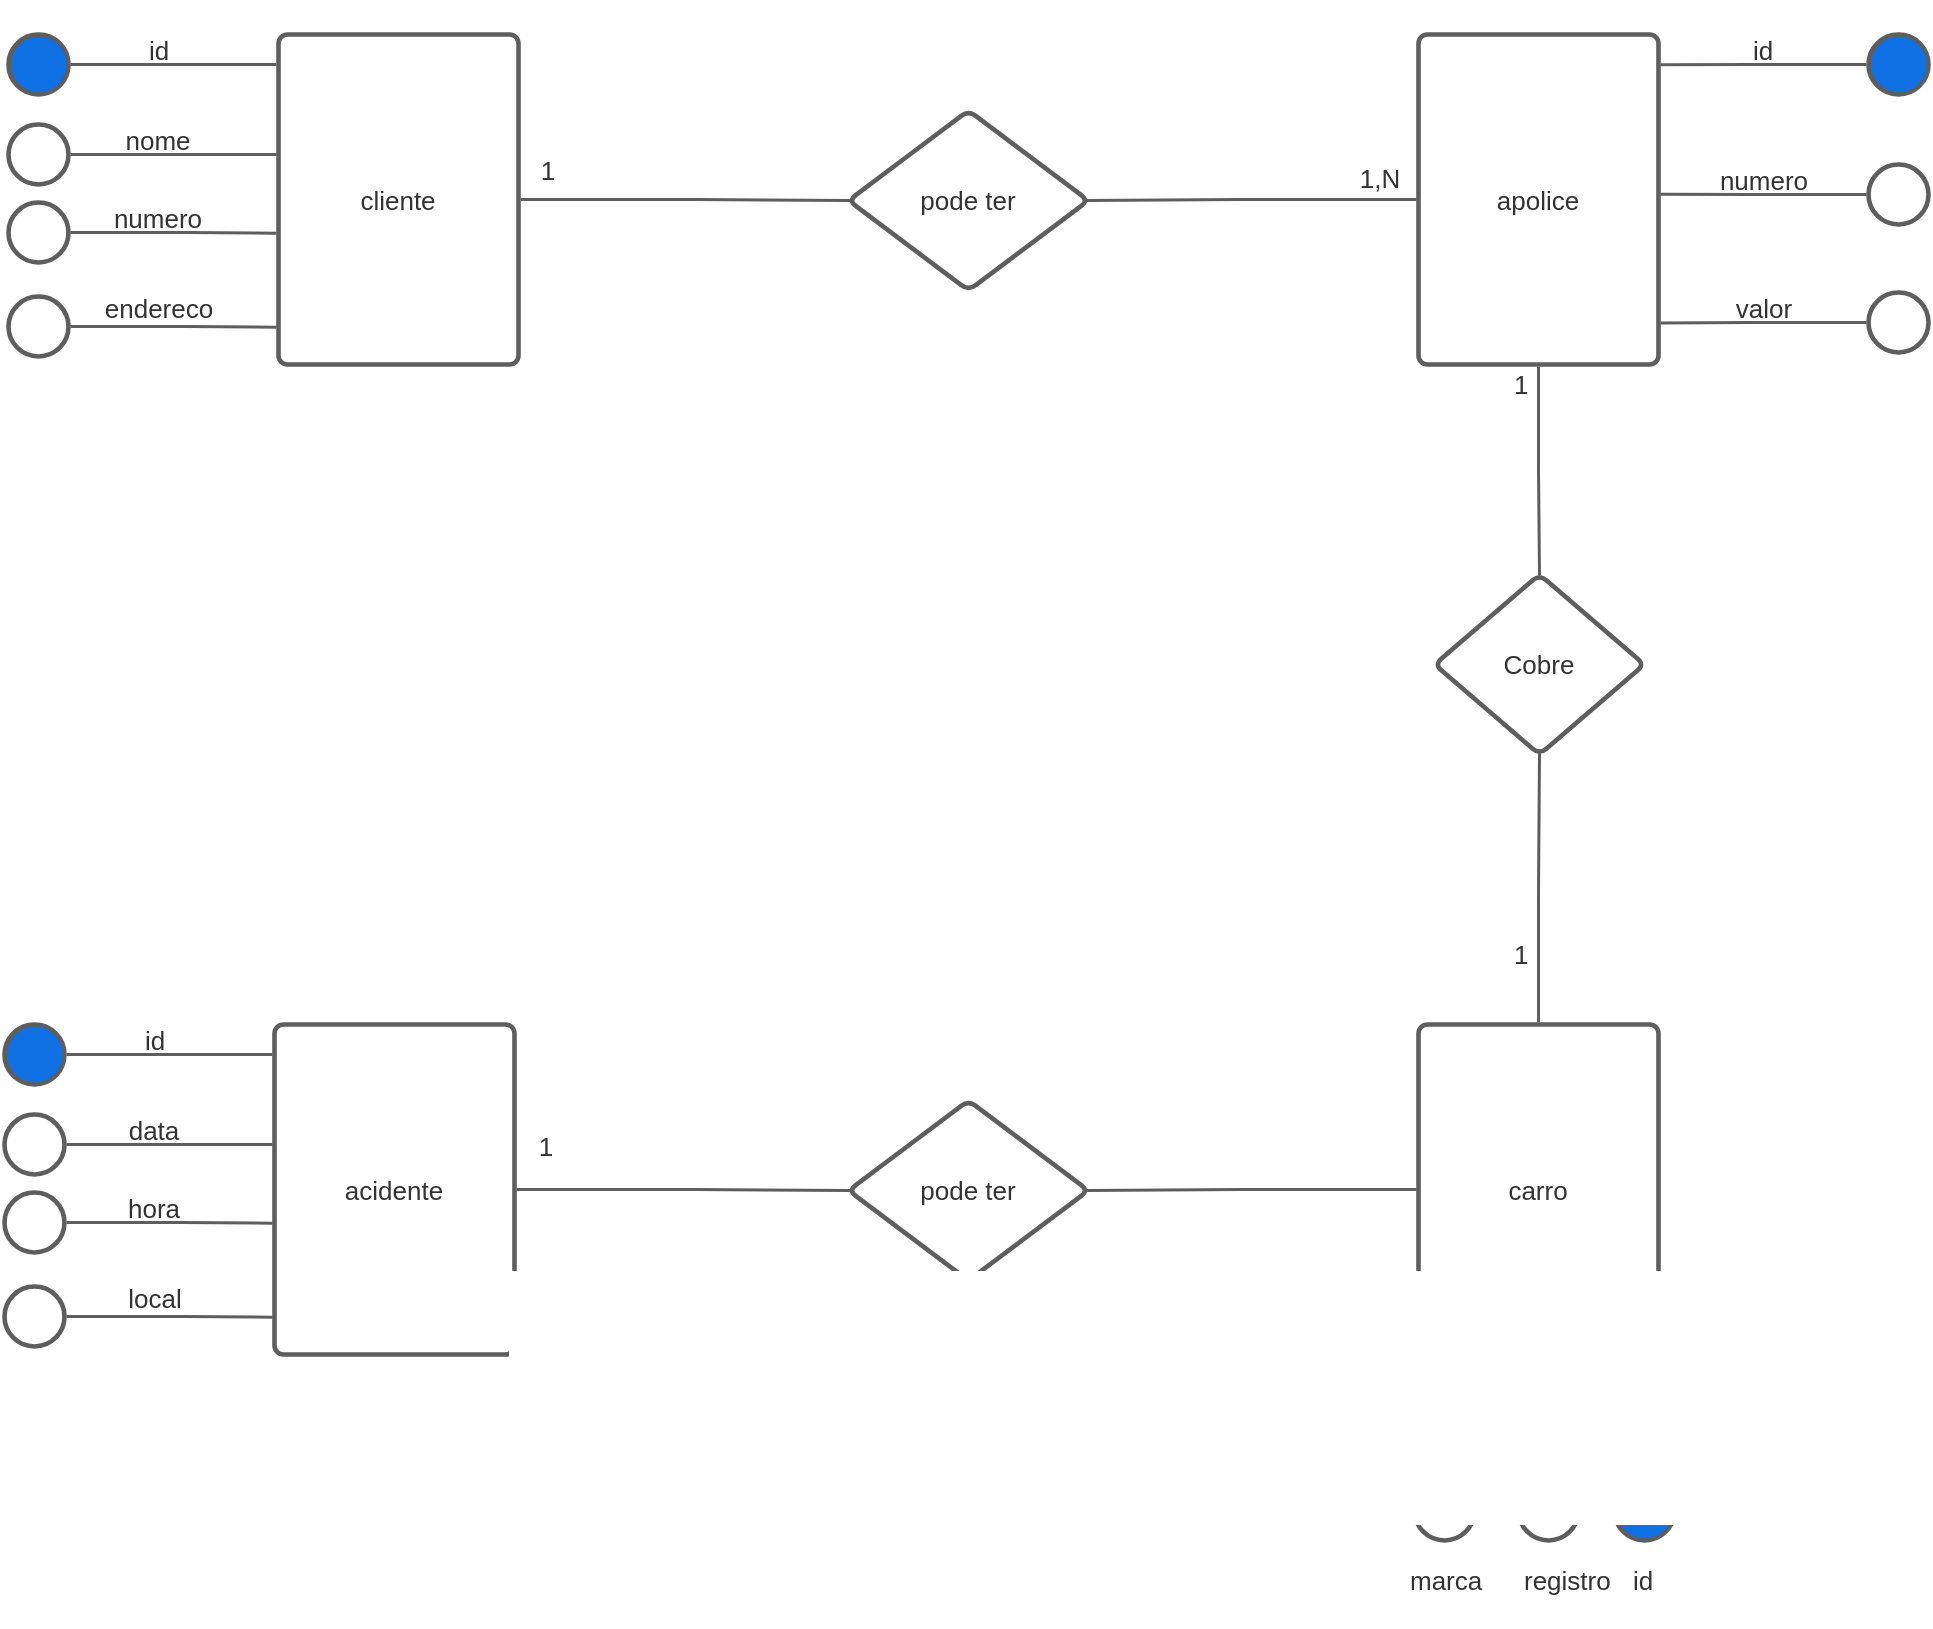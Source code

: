 <mxfile version="21.1.0" type="device">
  <diagram name="Página-1" id="XZ4XPVDhfV-WvKzkARn0">
    <mxGraphModel dx="1441" dy="786" grid="1" gridSize="10" guides="1" tooltips="1" connect="1" arrows="1" fold="1" page="1" pageScale="1" pageWidth="1169" pageHeight="827" math="0" shadow="0">
      <root>
        <mxCell id="0" />
        <mxCell id="1" parent="0" />
        <mxCell id="vk8rcurgkz79nQ1yW3bX-1" value="cliente" style="html=1;overflow=block;blockSpacing=1;whiteSpace=wrap;fontSize=13;fontColor=#333333;spacing=9;strokeColor=#5e5e5e;strokeOpacity=100;rounded=1;absoluteArcSize=1;arcSize=9;strokeWidth=2.3;lucidId=6ZgIMSgs36zP;" vertex="1" parent="1">
          <mxGeometry x="300" y="135" width="120" height="165" as="geometry" />
        </mxCell>
        <mxCell id="vk8rcurgkz79nQ1yW3bX-2" value="" style="html=1;overflow=block;blockSpacing=1;whiteSpace=wrap;ellipse;fontSize=13;spacing=3.8;strokeColor=#5e5e5e;strokeOpacity=100;fillOpacity=100;rounded=1;absoluteArcSize=1;arcSize=9;fillColor=#1071e5;strokeWidth=2.3;lucidId=y0gIY.6DdLOU;" vertex="1" parent="1">
          <mxGeometry x="165" y="135" width="30" height="30" as="geometry" />
        </mxCell>
        <mxCell id="vk8rcurgkz79nQ1yW3bX-3" value="" style="html=1;overflow=block;blockSpacing=1;whiteSpace=wrap;ellipse;fontSize=13;spacing=3.8;strokeColor=#5e5e5e;strokeOpacity=100;fillOpacity=100;rounded=1;absoluteArcSize=1;arcSize=9;fillColor=#ffffff;strokeWidth=2.3;lucidId=U1gIRu4XVlX4;" vertex="1" parent="1">
          <mxGeometry x="165" y="180" width="30" height="30" as="geometry" />
        </mxCell>
        <mxCell id="vk8rcurgkz79nQ1yW3bX-4" value="" style="html=1;overflow=block;blockSpacing=1;whiteSpace=wrap;ellipse;fontSize=13;spacing=3.8;strokeColor=#5e5e5e;strokeOpacity=100;fillOpacity=100;rounded=1;absoluteArcSize=1;arcSize=9;fillColor=#ffffff;strokeWidth=2.3;lucidId=X1gIoDzGECy_;" vertex="1" parent="1">
          <mxGeometry x="165" y="219" width="30" height="30" as="geometry" />
        </mxCell>
        <mxCell id="vk8rcurgkz79nQ1yW3bX-5" value="" style="html=1;overflow=block;blockSpacing=1;whiteSpace=wrap;ellipse;fontSize=13;spacing=3.8;strokeColor=#5e5e5e;strokeOpacity=100;fillOpacity=100;rounded=1;absoluteArcSize=1;arcSize=9;fillColor=#ffffff;strokeWidth=2.3;lucidId=Z1gIw9HMOMcT;" vertex="1" parent="1">
          <mxGeometry x="165" y="266" width="30" height="30" as="geometry" />
        </mxCell>
        <mxCell id="vk8rcurgkz79nQ1yW3bX-6" value="" style="html=1;jettySize=18;whiteSpace=wrap;fontSize=13;strokeColor=#5E5E5E;strokeWidth=1.5;rounded=1;arcSize=12;edgeStyle=orthogonalEdgeStyle;startArrow=none;endArrow=none;exitX=1.038;exitY=0.5;exitPerimeter=0;entryX=-0.009;entryY=0.091;entryPerimeter=0;lucidId=P2gIJ5UdrtEZ;" edge="1" parent="1" source="vk8rcurgkz79nQ1yW3bX-2" target="vk8rcurgkz79nQ1yW3bX-1">
          <mxGeometry width="100" height="100" relative="1" as="geometry">
            <Array as="points" />
          </mxGeometry>
        </mxCell>
        <mxCell id="vk8rcurgkz79nQ1yW3bX-7" value="" style="html=1;jettySize=18;whiteSpace=wrap;fontSize=13;strokeColor=#5E5E5E;strokeWidth=1.5;rounded=1;arcSize=12;edgeStyle=orthogonalEdgeStyle;startArrow=none;endArrow=none;exitX=1.038;exitY=0.5;exitPerimeter=0;entryX=-0.009;entryY=0.602;entryPerimeter=0;lucidId=~2gIYlXDy5he;" edge="1" parent="1" source="vk8rcurgkz79nQ1yW3bX-4" target="vk8rcurgkz79nQ1yW3bX-1">
          <mxGeometry width="100" height="100" relative="1" as="geometry">
            <Array as="points" />
          </mxGeometry>
        </mxCell>
        <mxCell id="vk8rcurgkz79nQ1yW3bX-8" value="" style="html=1;jettySize=18;whiteSpace=wrap;fontSize=13;strokeColor=#5E5E5E;strokeWidth=1.5;rounded=1;arcSize=12;edgeStyle=orthogonalEdgeStyle;startArrow=none;endArrow=none;exitX=1.038;exitY=0.5;exitPerimeter=0;entryX=-0.009;entryY=0.887;entryPerimeter=0;lucidId=q3gIG1XG_DwK;" edge="1" parent="1" source="vk8rcurgkz79nQ1yW3bX-5" target="vk8rcurgkz79nQ1yW3bX-1">
          <mxGeometry width="100" height="100" relative="1" as="geometry">
            <Array as="points" />
          </mxGeometry>
        </mxCell>
        <mxCell id="vk8rcurgkz79nQ1yW3bX-9" value="id" style="html=1;overflow=block;blockSpacing=1;whiteSpace=wrap;fontSize=13;fontColor=#333333;spacing=3.8;strokeOpacity=0;fillOpacity=0;rounded=1;absoluteArcSize=1;arcSize=9;fillColor=#ffffff;strokeWidth=2.3;lucidId=L3gIYtt11FHy;" vertex="1" parent="1">
          <mxGeometry x="203" y="120" width="75" height="45" as="geometry" />
        </mxCell>
        <mxCell id="vk8rcurgkz79nQ1yW3bX-10" value="" style="html=1;jettySize=18;whiteSpace=wrap;fontSize=13;strokeColor=#5E5E5E;strokeWidth=1.5;rounded=1;arcSize=12;edgeStyle=orthogonalEdgeStyle;startArrow=none;endArrow=none;exitX=1.038;exitY=0.5;exitPerimeter=0;entryX=-0.009;entryY=0.364;entryPerimeter=0;lucidId=R4gIibciJlmU;" edge="1" parent="1" source="vk8rcurgkz79nQ1yW3bX-3" target="vk8rcurgkz79nQ1yW3bX-1">
          <mxGeometry width="100" height="100" relative="1" as="geometry">
            <Array as="points" />
          </mxGeometry>
        </mxCell>
        <mxCell id="vk8rcurgkz79nQ1yW3bX-11" value="nome" style="html=1;overflow=block;blockSpacing=1;whiteSpace=wrap;fontSize=13;fontColor=#333333;spacing=3.8;strokeOpacity=0;fillOpacity=0;rounded=1;absoluteArcSize=1;arcSize=9;fillColor=#ffffff;strokeWidth=2.3;lucidId=04gI~aovaRTN;" vertex="1" parent="1">
          <mxGeometry x="195" y="165" width="90" height="45" as="geometry" />
        </mxCell>
        <mxCell id="vk8rcurgkz79nQ1yW3bX-12" value="numero" style="html=1;overflow=block;blockSpacing=1;whiteSpace=wrap;fontSize=13;fontColor=#333333;spacing=3.8;strokeOpacity=0;fillOpacity=0;rounded=1;absoluteArcSize=1;arcSize=9;fillColor=#ffffff;strokeWidth=2.3;lucidId=c5gIjU2mhB3S;" vertex="1" parent="1">
          <mxGeometry x="210" y="204" width="60" height="45" as="geometry" />
        </mxCell>
        <mxCell id="vk8rcurgkz79nQ1yW3bX-13" value="endereco" style="html=1;overflow=block;blockSpacing=1;whiteSpace=wrap;fontSize=13;fontColor=#333333;spacing=3.8;strokeOpacity=0;fillOpacity=0;rounded=1;absoluteArcSize=1;arcSize=9;fillColor=#ffffff;strokeWidth=2.3;lucidId=p5gI2Lqk1p6A;" vertex="1" parent="1">
          <mxGeometry x="203" y="249" width="75" height="45" as="geometry" />
        </mxCell>
        <mxCell id="vk8rcurgkz79nQ1yW3bX-14" value="pode ter" style="html=1;overflow=block;blockSpacing=1;whiteSpace=wrap;rhombus;fontSize=13;fontColor=#333333;spacing=3.8;strokeColor=#5e5e5e;strokeOpacity=100;rounded=1;absoluteArcSize=1;arcSize=9;strokeWidth=2.3;lucidId=c7gIYVI8OF~2;" vertex="1" parent="1">
          <mxGeometry x="585" y="173" width="120" height="90" as="geometry" />
        </mxCell>
        <mxCell id="vk8rcurgkz79nQ1yW3bX-15" value="" style="html=1;jettySize=18;whiteSpace=wrap;fontSize=13;strokeColor=#5E5E5E;strokeWidth=1.5;rounded=1;arcSize=12;edgeStyle=orthogonalEdgeStyle;startArrow=none;endArrow=none;exitX=1.009;exitY=0.5;exitPerimeter=0;entryX=0.009;entryY=0.5;entryPerimeter=0;lucidId=i7gIm4Bv47mf;" edge="1" parent="1" source="vk8rcurgkz79nQ1yW3bX-1" target="vk8rcurgkz79nQ1yW3bX-14">
          <mxGeometry width="100" height="100" relative="1" as="geometry">
            <Array as="points" />
          </mxGeometry>
        </mxCell>
        <mxCell id="vk8rcurgkz79nQ1yW3bX-16" value="1" style="html=1;overflow=block;blockSpacing=1;whiteSpace=wrap;fontSize=13;fontColor=#333333;spacing=3.8;strokeOpacity=0;fillOpacity=0;rounded=1;absoluteArcSize=1;arcSize=9;fillColor=#ffffff;strokeWidth=2.3;lucidId=t7gIAZHezs-l;" vertex="1" parent="1">
          <mxGeometry x="420" y="180" width="30" height="45" as="geometry" />
        </mxCell>
        <mxCell id="vk8rcurgkz79nQ1yW3bX-17" value="apolice" style="html=1;overflow=block;blockSpacing=1;whiteSpace=wrap;fontSize=13;fontColor=#333333;spacing=9;strokeColor=#5e5e5e;strokeOpacity=100;rounded=1;absoluteArcSize=1;arcSize=9;strokeWidth=2.3;lucidId=87gIJYlKAM6I;" vertex="1" parent="1">
          <mxGeometry x="870" y="135" width="120" height="165" as="geometry" />
        </mxCell>
        <mxCell id="vk8rcurgkz79nQ1yW3bX-18" value="" style="html=1;overflow=block;blockSpacing=1;whiteSpace=wrap;ellipse;fontSize=13;spacing=3.8;strokeColor=#5e5e5e;strokeOpacity=100;fillOpacity=100;rounded=1;absoluteArcSize=1;arcSize=9;fillColor=#1071e5;strokeWidth=2.3;lucidId=A8gIoVH9AqYO;" vertex="1" parent="1">
          <mxGeometry x="1095" y="135" width="30" height="30" as="geometry" />
        </mxCell>
        <mxCell id="vk8rcurgkz79nQ1yW3bX-19" value="" style="html=1;overflow=block;blockSpacing=1;whiteSpace=wrap;ellipse;fontSize=13;spacing=3.8;strokeColor=#5e5e5e;strokeOpacity=100;fillOpacity=100;rounded=1;absoluteArcSize=1;arcSize=9;fillColor=#ffffff;strokeWidth=2.3;lucidId=A8gI3Ym9vsvt;" vertex="1" parent="1">
          <mxGeometry x="1095" y="200" width="30" height="30" as="geometry" />
        </mxCell>
        <mxCell id="vk8rcurgkz79nQ1yW3bX-20" value="" style="html=1;overflow=block;blockSpacing=1;whiteSpace=wrap;ellipse;fontSize=13;spacing=3.8;strokeColor=#5e5e5e;strokeOpacity=100;fillOpacity=100;rounded=1;absoluteArcSize=1;arcSize=9;fillColor=#ffffff;strokeWidth=2.3;lucidId=A8gImc9wVkI1;" vertex="1" parent="1">
          <mxGeometry x="1095" y="264" width="30" height="30" as="geometry" />
        </mxCell>
        <mxCell id="vk8rcurgkz79nQ1yW3bX-21" value="id" style="html=1;overflow=block;blockSpacing=1;whiteSpace=wrap;fontSize=13;fontColor=#333333;spacing=3.8;strokeOpacity=0;fillOpacity=0;rounded=1;absoluteArcSize=1;arcSize=9;fillColor=#ffffff;strokeWidth=2.3;lucidId=A8gI_zmLPqdN;" vertex="1" parent="1">
          <mxGeometry x="1005" y="120" width="75" height="45" as="geometry" />
        </mxCell>
        <mxCell id="vk8rcurgkz79nQ1yW3bX-22" value="numero" style="html=1;overflow=block;blockSpacing=1;whiteSpace=wrap;fontSize=13;fontColor=#333333;spacing=3.8;strokeOpacity=0;fillOpacity=0;rounded=1;absoluteArcSize=1;arcSize=9;fillColor=#ffffff;strokeWidth=2.3;lucidId=A8gIK8_YkWrz;" vertex="1" parent="1">
          <mxGeometry x="998" y="185" width="90" height="45" as="geometry" />
        </mxCell>
        <mxCell id="vk8rcurgkz79nQ1yW3bX-23" value="valor" style="html=1;overflow=block;blockSpacing=1;whiteSpace=wrap;fontSize=13;fontColor=#333333;spacing=3.8;strokeOpacity=0;fillOpacity=0;rounded=1;absoluteArcSize=1;arcSize=9;fillColor=#ffffff;strokeWidth=2.3;lucidId=A8gId1hWZIyT;" vertex="1" parent="1">
          <mxGeometry x="1013" y="249" width="60" height="45" as="geometry" />
        </mxCell>
        <mxCell id="vk8rcurgkz79nQ1yW3bX-24" value="" style="html=1;jettySize=18;whiteSpace=wrap;fontSize=13;strokeColor=#5E5E5E;strokeWidth=1.5;rounded=1;arcSize=12;edgeStyle=orthogonalEdgeStyle;startArrow=none;endArrow=none;exitX=-0.038;exitY=0.5;exitPerimeter=0;entryX=1.009;entryY=0.092;entryPerimeter=0;lucidId=98gItbjZIsB5;" edge="1" parent="1" source="vk8rcurgkz79nQ1yW3bX-18" target="vk8rcurgkz79nQ1yW3bX-17">
          <mxGeometry width="100" height="100" relative="1" as="geometry">
            <Array as="points" />
          </mxGeometry>
        </mxCell>
        <mxCell id="vk8rcurgkz79nQ1yW3bX-25" value="" style="html=1;jettySize=18;whiteSpace=wrap;fontSize=13;strokeColor=#5E5E5E;strokeWidth=1.5;rounded=1;arcSize=12;edgeStyle=orthogonalEdgeStyle;startArrow=none;endArrow=none;exitX=-0.009;exitY=0.5;exitPerimeter=0;entryX=0.991;entryY=0.5;entryPerimeter=0;lucidId=N-gIqGd5k.dr;" edge="1" parent="1" source="vk8rcurgkz79nQ1yW3bX-17" target="vk8rcurgkz79nQ1yW3bX-14">
          <mxGeometry width="100" height="100" relative="1" as="geometry">
            <Array as="points" />
          </mxGeometry>
        </mxCell>
        <mxCell id="vk8rcurgkz79nQ1yW3bX-26" value="" style="html=1;jettySize=18;whiteSpace=wrap;fontSize=13;strokeColor=#5E5E5E;strokeWidth=1.5;rounded=1;arcSize=12;edgeStyle=orthogonalEdgeStyle;startArrow=none;endArrow=none;exitX=-0.038;exitY=0.5;exitPerimeter=0;entryX=1.009;entryY=0.874;entryPerimeter=0;lucidId=ychIamCpY1QY;" edge="1" parent="1" source="vk8rcurgkz79nQ1yW3bX-20" target="vk8rcurgkz79nQ1yW3bX-17">
          <mxGeometry width="100" height="100" relative="1" as="geometry">
            <Array as="points" />
          </mxGeometry>
        </mxCell>
        <mxCell id="vk8rcurgkz79nQ1yW3bX-27" value="" style="html=1;jettySize=18;whiteSpace=wrap;fontSize=13;strokeColor=#5E5E5E;strokeWidth=1.5;rounded=1;arcSize=12;edgeStyle=orthogonalEdgeStyle;startArrow=none;endArrow=none;exitX=-0.038;exitY=0.5;exitPerimeter=0;entryX=1.009;entryY=0.484;entryPerimeter=0;lucidId=VchIKaIL9oc5;" edge="1" parent="1" source="vk8rcurgkz79nQ1yW3bX-19" target="vk8rcurgkz79nQ1yW3bX-17">
          <mxGeometry width="100" height="100" relative="1" as="geometry">
            <Array as="points" />
          </mxGeometry>
        </mxCell>
        <mxCell id="vk8rcurgkz79nQ1yW3bX-28" value="1,N" style="html=1;overflow=block;blockSpacing=1;whiteSpace=wrap;fontSize=13;fontColor=#333333;spacing=3.8;strokeOpacity=0;fillOpacity=0;rounded=1;absoluteArcSize=1;arcSize=9;fillColor=#ffffff;strokeWidth=2.3;lucidId=IdhIBPaGFkID;" vertex="1" parent="1">
          <mxGeometry x="834" y="194" width="34" height="25" as="geometry" />
        </mxCell>
        <mxCell id="vk8rcurgkz79nQ1yW3bX-29" value="Cobre" style="html=1;overflow=block;blockSpacing=1;whiteSpace=wrap;rhombus;fontSize=13;fontColor=#333333;spacing=3.8;strokeColor=#5e5e5e;strokeOpacity=100;rounded=1;absoluteArcSize=1;arcSize=9;strokeWidth=2.3;lucidId=gfhIUieICCuI;" vertex="1" parent="1">
          <mxGeometry x="878" y="405" width="105" height="90" as="geometry" />
        </mxCell>
        <mxCell id="vk8rcurgkz79nQ1yW3bX-30" value="" style="html=1;jettySize=18;whiteSpace=wrap;fontSize=13;strokeColor=#5E5E5E;strokeWidth=1.5;rounded=1;arcSize=12;edgeStyle=orthogonalEdgeStyle;startArrow=none;endArrow=none;exitX=0.5;exitY=1.007;exitPerimeter=0;entryX=0.5;entryY=0.006;entryPerimeter=0;lucidId=DXhIksjpn~3h;" edge="1" parent="1" source="vk8rcurgkz79nQ1yW3bX-17" target="vk8rcurgkz79nQ1yW3bX-29">
          <mxGeometry width="100" height="100" relative="1" as="geometry">
            <Array as="points" />
          </mxGeometry>
        </mxCell>
        <mxCell id="vk8rcurgkz79nQ1yW3bX-31" value="carro" style="html=1;overflow=block;blockSpacing=1;whiteSpace=wrap;fontSize=13;fontColor=#333333;spacing=9;strokeColor=#5e5e5e;strokeOpacity=100;rounded=1;absoluteArcSize=1;arcSize=9;strokeWidth=2.3;lucidId=6XhIxHgn2bfa;" vertex="1" parent="1">
          <mxGeometry x="870" y="630" width="120" height="165" as="geometry" />
        </mxCell>
        <mxCell id="vk8rcurgkz79nQ1yW3bX-32" value="1" style="html=1;overflow=block;blockSpacing=1;whiteSpace=wrap;fontSize=13;fontColor=#333333;align=left;spacing=3.8;verticalAlign=top;strokeColor=none;fillOpacity=0;fillColor=#ffffff;strokeWidth=0;lucidId=IYhIC6yVQrLe;" vertex="1" parent="1">
          <mxGeometry x="915" y="300" width="15" height="24" as="geometry" />
        </mxCell>
        <mxCell id="vk8rcurgkz79nQ1yW3bX-33" value="" style="html=1;jettySize=18;whiteSpace=wrap;fontSize=13;strokeColor=#5E5E5E;strokeWidth=1.5;rounded=1;arcSize=12;edgeStyle=orthogonalEdgeStyle;startArrow=none;endArrow=none;exitX=0.5;exitY=-0.007;exitPerimeter=0;entryX=0.5;entryY=0.994;entryPerimeter=0;lucidId=bZhIK0q.LIkg;" edge="1" parent="1" source="vk8rcurgkz79nQ1yW3bX-31" target="vk8rcurgkz79nQ1yW3bX-29">
          <mxGeometry width="100" height="100" relative="1" as="geometry">
            <Array as="points" />
          </mxGeometry>
        </mxCell>
        <mxCell id="vk8rcurgkz79nQ1yW3bX-34" value="1" style="html=1;overflow=block;blockSpacing=1;whiteSpace=wrap;fontSize=13;fontColor=#333333;align=left;spacing=3.8;verticalAlign=top;strokeColor=none;fillOpacity=0;fillColor=#ffffff;strokeWidth=0;lucidId=X1hIkoYL_d3k;" vertex="1" parent="1">
          <mxGeometry x="915" y="585" width="15" height="24" as="geometry" />
        </mxCell>
        <mxCell id="vk8rcurgkz79nQ1yW3bX-35" value="" style="html=1;overflow=block;blockSpacing=1;whiteSpace=wrap;ellipse;fontSize=13;spacing=3.8;strokeColor=#5e5e5e;strokeOpacity=100;fillOpacity=100;rounded=1;absoluteArcSize=1;arcSize=9;rotation=90;fillColor=#1071e5;strokeWidth=2.3;lucidId=g2hIDj.RW5fH;" vertex="1" parent="1">
          <mxGeometry x="968" y="858" width="30" height="30" as="geometry" />
        </mxCell>
        <mxCell id="vk8rcurgkz79nQ1yW3bX-36" value="" style="html=1;overflow=block;blockSpacing=1;whiteSpace=wrap;ellipse;fontSize=13;spacing=3.8;strokeColor=#5e5e5e;strokeOpacity=100;fillOpacity=100;rounded=1;absoluteArcSize=1;arcSize=9;rotation=90;fillColor=#ffffff;strokeWidth=2.3;lucidId=g2hIwBJSzowS;" vertex="1" parent="1">
          <mxGeometry x="920" y="858" width="30" height="30" as="geometry" />
        </mxCell>
        <mxCell id="vk8rcurgkz79nQ1yW3bX-37" value="" style="html=1;overflow=block;blockSpacing=1;whiteSpace=wrap;ellipse;fontSize=13;spacing=3.8;strokeColor=#5e5e5e;strokeOpacity=100;fillOpacity=100;rounded=1;absoluteArcSize=1;arcSize=9;rotation=90;fillColor=#ffffff;strokeWidth=2.3;lucidId=g2hIa4BPcq~S;" vertex="1" parent="1">
          <mxGeometry x="868" y="858" width="30" height="30" as="geometry" />
        </mxCell>
        <mxCell id="vk8rcurgkz79nQ1yW3bX-38" value="" style="html=1;jettySize=18;whiteSpace=wrap;fontSize=13;strokeColor=#5E5E5E;strokeWidth=1.5;rounded=1;arcSize=12;edgeStyle=orthogonalEdgeStyle;startArrow=none;endArrow=none;exitX=-0.038;exitY=0.5;exitPerimeter=0;entryX=0.937;entryY=1.007;entryPerimeter=0;lucidId=W3hIMjaGL7oT;" edge="1" parent="1" source="vk8rcurgkz79nQ1yW3bX-35" target="vk8rcurgkz79nQ1yW3bX-31">
          <mxGeometry width="100" height="100" relative="1" as="geometry">
            <Array as="points" />
          </mxGeometry>
        </mxCell>
        <mxCell id="vk8rcurgkz79nQ1yW3bX-39" value="" style="html=1;jettySize=18;whiteSpace=wrap;fontSize=13;strokeColor=#5E5E5E;strokeWidth=1.5;rounded=1;arcSize=12;edgeStyle=orthogonalEdgeStyle;startArrow=none;endArrow=none;exitX=-0.038;exitY=0.5;exitPerimeter=0;entryX=0.538;entryY=1.007;entryPerimeter=0;lucidId=53hI7r7EWqLt;" edge="1" parent="1" source="vk8rcurgkz79nQ1yW3bX-36" target="vk8rcurgkz79nQ1yW3bX-31">
          <mxGeometry width="100" height="100" relative="1" as="geometry">
            <Array as="points" />
          </mxGeometry>
        </mxCell>
        <mxCell id="vk8rcurgkz79nQ1yW3bX-40" value="" style="html=1;jettySize=18;whiteSpace=wrap;fontSize=13;strokeColor=#5E5E5E;strokeWidth=1.5;rounded=1;arcSize=12;edgeStyle=orthogonalEdgeStyle;startArrow=none;endArrow=none;exitX=-0.038;exitY=0.5;exitPerimeter=0;entryX=0.109;entryY=1.007;entryPerimeter=0;lucidId=-3hIgz_Kg74M;" edge="1" parent="1" source="vk8rcurgkz79nQ1yW3bX-37" target="vk8rcurgkz79nQ1yW3bX-31">
          <mxGeometry width="100" height="100" relative="1" as="geometry">
            <Array as="points" />
          </mxGeometry>
        </mxCell>
        <mxCell id="vk8rcurgkz79nQ1yW3bX-41" value="pode ter" style="html=1;overflow=block;blockSpacing=1;whiteSpace=wrap;rhombus;fontSize=13;fontColor=#333333;spacing=3.8;strokeColor=#5e5e5e;strokeOpacity=100;rounded=1;absoluteArcSize=1;arcSize=9;strokeWidth=2.3;lucidId=s4hINe968UH5;" vertex="1" parent="1">
          <mxGeometry x="585" y="668" width="120" height="90" as="geometry" />
        </mxCell>
        <mxCell id="vk8rcurgkz79nQ1yW3bX-42" value="" style="html=1;jettySize=18;whiteSpace=wrap;fontSize=13;strokeColor=#5E5E5E;strokeWidth=1.5;rounded=1;arcSize=12;edgeStyle=orthogonalEdgeStyle;startArrow=none;endArrow=none;exitX=1.009;exitY=0.5;exitPerimeter=0;entryX=0.009;entryY=0.5;entryPerimeter=0;lucidId=s4hIZ5NlPYuO;" edge="1" parent="1" source="vk8rcurgkz79nQ1yW3bX-44" target="vk8rcurgkz79nQ1yW3bX-41">
          <mxGeometry width="100" height="100" relative="1" as="geometry">
            <Array as="points" />
          </mxGeometry>
        </mxCell>
        <mxCell id="vk8rcurgkz79nQ1yW3bX-43" value="1" style="html=1;overflow=block;blockSpacing=1;whiteSpace=wrap;fontSize=13;fontColor=#333333;spacing=3.8;strokeOpacity=0;fillOpacity=0;rounded=1;absoluteArcSize=1;arcSize=9;fillColor=#ffffff;strokeWidth=2.3;lucidId=s4hI3SzFHKaO;" vertex="1" parent="1">
          <mxGeometry x="419" y="668" width="30" height="45" as="geometry" />
        </mxCell>
        <mxCell id="vk8rcurgkz79nQ1yW3bX-44" value="acidente" style="html=1;overflow=block;blockSpacing=1;whiteSpace=wrap;fontSize=13;fontColor=#333333;spacing=9;strokeColor=#5e5e5e;strokeOpacity=100;rounded=1;absoluteArcSize=1;arcSize=9;strokeWidth=2.3;lucidId=P4hIiWJpBSYQ;" vertex="1" parent="1">
          <mxGeometry x="298" y="630" width="120" height="165" as="geometry" />
        </mxCell>
        <mxCell id="vk8rcurgkz79nQ1yW3bX-45" value="" style="html=1;overflow=block;blockSpacing=1;whiteSpace=wrap;ellipse;fontSize=13;spacing=3.8;strokeColor=#5e5e5e;strokeOpacity=100;fillOpacity=100;rounded=1;absoluteArcSize=1;arcSize=9;fillColor=#1071e5;strokeWidth=2.3;lucidId=P4hIZINeZyl-;" vertex="1" parent="1">
          <mxGeometry x="163" y="630" width="30" height="30" as="geometry" />
        </mxCell>
        <mxCell id="vk8rcurgkz79nQ1yW3bX-46" value="" style="html=1;overflow=block;blockSpacing=1;whiteSpace=wrap;ellipse;fontSize=13;spacing=3.8;strokeColor=#5e5e5e;strokeOpacity=100;fillOpacity=100;rounded=1;absoluteArcSize=1;arcSize=9;fillColor=#ffffff;strokeWidth=2.3;lucidId=P4hIZ8stuiqw;" vertex="1" parent="1">
          <mxGeometry x="163" y="675" width="30" height="30" as="geometry" />
        </mxCell>
        <mxCell id="vk8rcurgkz79nQ1yW3bX-47" value="" style="html=1;overflow=block;blockSpacing=1;whiteSpace=wrap;ellipse;fontSize=13;spacing=3.8;strokeColor=#5e5e5e;strokeOpacity=100;fillOpacity=100;rounded=1;absoluteArcSize=1;arcSize=9;fillColor=#ffffff;strokeWidth=2.3;lucidId=P4hIAywDtE~r;" vertex="1" parent="1">
          <mxGeometry x="163" y="714" width="30" height="30" as="geometry" />
        </mxCell>
        <mxCell id="vk8rcurgkz79nQ1yW3bX-48" value="" style="html=1;overflow=block;blockSpacing=1;whiteSpace=wrap;ellipse;fontSize=13;spacing=3.8;strokeColor=#5e5e5e;strokeOpacity=100;fillOpacity=100;rounded=1;absoluteArcSize=1;arcSize=9;fillColor=#ffffff;strokeWidth=2.3;lucidId=P4hIq_Qy163q;" vertex="1" parent="1">
          <mxGeometry x="163" y="761" width="30" height="30" as="geometry" />
        </mxCell>
        <mxCell id="vk8rcurgkz79nQ1yW3bX-49" value="" style="html=1;jettySize=18;whiteSpace=wrap;fontSize=13;strokeColor=#5E5E5E;strokeWidth=1.5;rounded=1;arcSize=12;edgeStyle=orthogonalEdgeStyle;startArrow=none;endArrow=none;exitX=1.038;exitY=0.5;exitPerimeter=0;entryX=-0.009;entryY=0.091;entryPerimeter=0;lucidId=P4hIHICbNJHq;" edge="1" parent="1" source="vk8rcurgkz79nQ1yW3bX-45" target="vk8rcurgkz79nQ1yW3bX-44">
          <mxGeometry width="100" height="100" relative="1" as="geometry">
            <Array as="points" />
          </mxGeometry>
        </mxCell>
        <mxCell id="vk8rcurgkz79nQ1yW3bX-50" value="" style="html=1;jettySize=18;whiteSpace=wrap;fontSize=13;strokeColor=#5E5E5E;strokeWidth=1.5;rounded=1;arcSize=12;edgeStyle=orthogonalEdgeStyle;startArrow=none;endArrow=none;exitX=1.038;exitY=0.5;exitPerimeter=0;entryX=-0.009;entryY=0.602;entryPerimeter=0;lucidId=P4hITTS5gBik;" edge="1" parent="1" source="vk8rcurgkz79nQ1yW3bX-47" target="vk8rcurgkz79nQ1yW3bX-44">
          <mxGeometry width="100" height="100" relative="1" as="geometry">
            <Array as="points" />
          </mxGeometry>
        </mxCell>
        <mxCell id="vk8rcurgkz79nQ1yW3bX-51" value="" style="html=1;jettySize=18;whiteSpace=wrap;fontSize=13;strokeColor=#5E5E5E;strokeWidth=1.5;rounded=1;arcSize=12;edgeStyle=orthogonalEdgeStyle;startArrow=none;endArrow=none;exitX=1.038;exitY=0.5;exitPerimeter=0;entryX=-0.009;entryY=0.887;entryPerimeter=0;lucidId=P4hIF5GiFdbG;" edge="1" parent="1" source="vk8rcurgkz79nQ1yW3bX-48" target="vk8rcurgkz79nQ1yW3bX-44">
          <mxGeometry width="100" height="100" relative="1" as="geometry">
            <Array as="points" />
          </mxGeometry>
        </mxCell>
        <mxCell id="vk8rcurgkz79nQ1yW3bX-52" value="id" style="html=1;overflow=block;blockSpacing=1;whiteSpace=wrap;fontSize=13;fontColor=#333333;spacing=3.8;strokeOpacity=0;fillOpacity=0;rounded=1;absoluteArcSize=1;arcSize=9;fillColor=#ffffff;strokeWidth=2.3;lucidId=P4hIEyr2CBcs;" vertex="1" parent="1">
          <mxGeometry x="201" y="615" width="75" height="45" as="geometry" />
        </mxCell>
        <mxCell id="vk8rcurgkz79nQ1yW3bX-53" value="" style="html=1;jettySize=18;whiteSpace=wrap;fontSize=13;strokeColor=#5E5E5E;strokeWidth=1.5;rounded=1;arcSize=12;edgeStyle=orthogonalEdgeStyle;startArrow=none;endArrow=none;exitX=1.038;exitY=0.5;exitPerimeter=0;entryX=-0.009;entryY=0.364;entryPerimeter=0;lucidId=P4hIuDRysH~o;" edge="1" parent="1" source="vk8rcurgkz79nQ1yW3bX-46" target="vk8rcurgkz79nQ1yW3bX-44">
          <mxGeometry width="100" height="100" relative="1" as="geometry">
            <Array as="points" />
          </mxGeometry>
        </mxCell>
        <mxCell id="vk8rcurgkz79nQ1yW3bX-54" value="data" style="html=1;overflow=block;blockSpacing=1;whiteSpace=wrap;fontSize=13;fontColor=#333333;spacing=3.8;strokeOpacity=0;fillOpacity=0;rounded=1;absoluteArcSize=1;arcSize=9;fillColor=#ffffff;strokeWidth=2.3;lucidId=P4hIB_xiplFS;" vertex="1" parent="1">
          <mxGeometry x="193" y="660" width="90" height="45" as="geometry" />
        </mxCell>
        <mxCell id="vk8rcurgkz79nQ1yW3bX-55" value="hora" style="html=1;overflow=block;blockSpacing=1;whiteSpace=wrap;fontSize=13;fontColor=#333333;spacing=3.8;strokeOpacity=0;fillOpacity=0;rounded=1;absoluteArcSize=1;arcSize=9;fillColor=#ffffff;strokeWidth=2.3;lucidId=P4hIh_mCXMm.;" vertex="1" parent="1">
          <mxGeometry x="208" y="699" width="60" height="45" as="geometry" />
        </mxCell>
        <mxCell id="vk8rcurgkz79nQ1yW3bX-56" value="local" style="html=1;overflow=block;blockSpacing=1;whiteSpace=wrap;fontSize=13;fontColor=#333333;spacing=3.8;strokeOpacity=0;fillOpacity=0;rounded=1;absoluteArcSize=1;arcSize=9;fillColor=#ffffff;strokeWidth=2.3;lucidId=P4hIIgRq0KQY;" vertex="1" parent="1">
          <mxGeometry x="201" y="744" width="75" height="45" as="geometry" />
        </mxCell>
        <mxCell id="vk8rcurgkz79nQ1yW3bX-57" value="" style="html=1;jettySize=18;whiteSpace=wrap;fontSize=13;strokeColor=#5E5E5E;strokeWidth=1.5;rounded=1;arcSize=12;edgeStyle=orthogonalEdgeStyle;startArrow=none;endArrow=none;exitX=-0.009;exitY=0.5;exitPerimeter=0;entryX=0.991;entryY=0.5;entryPerimeter=0;lucidId=j5hI.Ss7OMlR;" edge="1" parent="1" source="vk8rcurgkz79nQ1yW3bX-31" target="vk8rcurgkz79nQ1yW3bX-41">
          <mxGeometry width="100" height="100" relative="1" as="geometry">
            <Array as="points" />
          </mxGeometry>
        </mxCell>
        <mxCell id="vk8rcurgkz79nQ1yW3bX-58" value="id" style="html=1;overflow=block;blockSpacing=1;whiteSpace=wrap;fontSize=13;fontColor=#333333;spacing=3.8;strokeOpacity=0;fillOpacity=0;rounded=1;absoluteArcSize=1;arcSize=9;fillColor=#ffffff;strokeWidth=2.3;lucidId=k6hID5PdVb5v;" vertex="1" parent="1">
          <mxGeometry x="971" y="885" width="23" height="45" as="geometry" />
        </mxCell>
        <mxCell id="vk8rcurgkz79nQ1yW3bX-59" value="registro" style="html=1;overflow=block;blockSpacing=1;whiteSpace=wrap;fontSize=13;fontColor=#333333;spacing=3.8;strokeOpacity=0;fillOpacity=0;rounded=1;absoluteArcSize=1;arcSize=9;fillColor=#ffffff;strokeWidth=2.3;lucidId=T6hI1e8HU4mo;" vertex="1" parent="1">
          <mxGeometry x="920" y="885" width="32" height="45" as="geometry" />
        </mxCell>
        <mxCell id="vk8rcurgkz79nQ1yW3bX-60" value="marca" style="html=1;overflow=block;blockSpacing=1;whiteSpace=wrap;fontSize=13;fontColor=#333333;spacing=3.8;strokeOpacity=0;fillOpacity=0;rounded=1;absoluteArcSize=1;arcSize=9;fillColor=#ffffff;strokeWidth=2.3;lucidId=y7hIbJdvyaGh;" vertex="1" parent="1">
          <mxGeometry x="863" y="885" width="41" height="45" as="geometry" />
        </mxCell>
      </root>
    </mxGraphModel>
  </diagram>
</mxfile>
